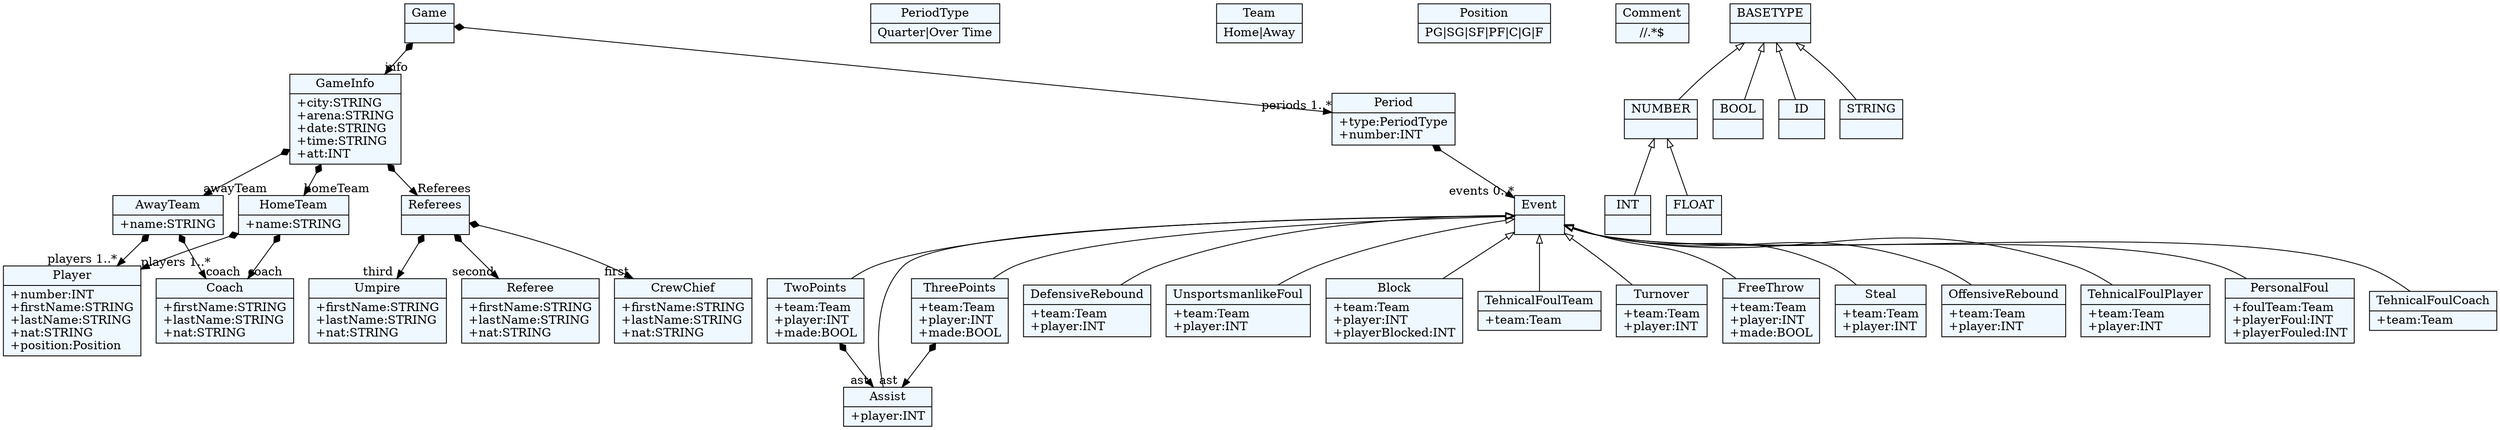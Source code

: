 
    digraph xtext {
    fontname = "Bitstream Vera Sans"
    fontsize = 8
    node[
        shape=record,
        style=filled,
        fillcolor=aliceblue
    ]
    edge[dir=black,arrowtail=empty]


56981392 -> 56982336[arrowtail=diamond, dir=both, headlabel="players 1..*"]
56981392 -> 56999984[arrowtail=diamond, dir=both, headlabel="coach "]
56981392[ label="{HomeTeam|+name:STRING\l}"]

56980920[ label="{Umpire|+firstName:STRING\l+lastName:STRING\l+nat:STRING\l}"]

57000928[ label="{PeriodType|Quarter\|Over Time}"]

57040944[ label="{TehnicalFoulCoach|+team:Team\l}"]

57025976[ label="{Assist|+player:INT\l}"]

56917272 -> 56979504[arrowtail=diamond, dir=both, headlabel="Referees "]
56917272 -> 56981392[arrowtail=diamond, dir=both, headlabel="homeTeam "]
56917272 -> 56981864[arrowtail=diamond, dir=both, headlabel="awayTeam "]
56917272[ label="{GameInfo|+city:STRING\l+arena:STRING\l+date:STRING\l+time:STRING\l+att:INT\l}"]

57027392[ label="{DefensiveRebound|+team:Team\l+player:INT\l}"]

57041888[ label="{UnsportsmanlikeFoul|+team:Team\l+player:INT\l}"]

56999984[ label="{Coach|+firstName:STRING\l+lastName:STRING\l+nat:STRING\l}"]

57026448[ label="{Block|+team:Team\l+player:INT\l+playerBlocked:INT\l}"]

57027864[ label="{TehnicalFoulTeam|+team:Team\l}"]

57025032[ label="{Turnover|+team:Team\l+player:INT\l}"]

57001872[ label="{Team|Home\|Away}"]

56980448[ label="{Referee|+firstName:STRING\l+lastName:STRING\l+nat:STRING\l}"]

57002816 -> 57025976[arrowtail=diamond, dir=both, headlabel="ast "]
57002816[ label="{TwoPoints|+team:Team\l+player:INT\l+made:BOOL\l}"]

57000456 -> 57001400[arrowtail=diamond, dir=both, headlabel="events 0..*"]
57000456[ label="{Period|+type:PeriodType\l+number:INT\l}"]

56982336[ label="{Player|+number:INT\l+firstName:STRING\l+lastName:STRING\l+nat:STRING\l+position:Position\l}"]

56979504 -> 56979976[arrowtail=diamond, dir=both, headlabel="first "]
56979504 -> 56980448[arrowtail=diamond, dir=both, headlabel="second "]
56979504 -> 56980920[arrowtail=diamond, dir=both, headlabel="third "]
56979504[ label="{Referees|}"]

57002344[ label="{FreeThrow|+team:Team\l+player:INT\l+made:BOOL\l}"]

56981864 -> 56982336[arrowtail=diamond, dir=both, headlabel="players 1..*"]
56981864 -> 56999984[arrowtail=diamond, dir=both, headlabel="coach "]
56981864[ label="{AwayTeam|+name:STRING\l}"]

56979976[ label="{CrewChief|+firstName:STRING\l+lastName:STRING\l+nat:STRING\l}"]

57025504[ label="{Steal|+team:Team\l+player:INT\l}"]

57003288 -> 57025976[arrowtail=diamond, dir=both, headlabel="ast "]
57003288[ label="{ThreePoints|+team:Team\l+player:INT\l+made:BOOL\l}"]

56982808[ label="{Position|PG\|SG\|SF\|PF\|C\|G\|F}"]

57026920[ label="{OffensiveRebound|+team:Team\l+player:INT\l}"]

56916800 -> 56917272[arrowtail=diamond, dir=both, headlabel="info "]
56916800 -> 57000456[arrowtail=diamond, dir=both, headlabel="periods 1..*"]
56916800[ label="{Game|}"]

57041416[ label="{TehnicalFoulPlayer|+team:Team\l+player:INT\l}"]

57024560[ label="{PersonalFoul|+foulTeam:Team\l+playerFoul:INT\l+playerFouled:INT\l}"]

57042360[ label="{Comment|\/\/.*$}"]

57001400[ label="{Event|}"]
57001400 -> 57002344 [dir=back]
57001400 -> 57002816 [dir=back]
57001400 -> 57003288 [dir=back]
57001400 -> 57025976 [dir=back]
57001400 -> 57024560 [dir=back]
57001400 -> 57025032 [dir=back]
57001400 -> 57025504 [dir=back]
57001400 -> 57026448 [dir=back]
57001400 -> 57026920 [dir=back]
57001400 -> 57027392 [dir=back]
57001400 -> 57027864 [dir=back]
57001400 -> 57040944 [dir=back]
57001400 -> 57041416 [dir=back]
57001400 -> 57041888 [dir=back]

46883336[ label="{BASETYPE|}"]
46883336 -> 46882864 [dir=back]
46883336 -> 46872936 [dir=back]
46883336 -> 46871992 [dir=back]
46883336 -> 46872464 [dir=back]

46871992[ label="{ID|}"]

46873408[ label="{INT|}"]

46882864[ label="{NUMBER|}"]
46882864 -> 46873880 [dir=back]
46882864 -> 46873408 [dir=back]

46872936[ label="{BOOL|}"]

46872464[ label="{STRING|}"]

46873880[ label="{FLOAT|}"]


}
